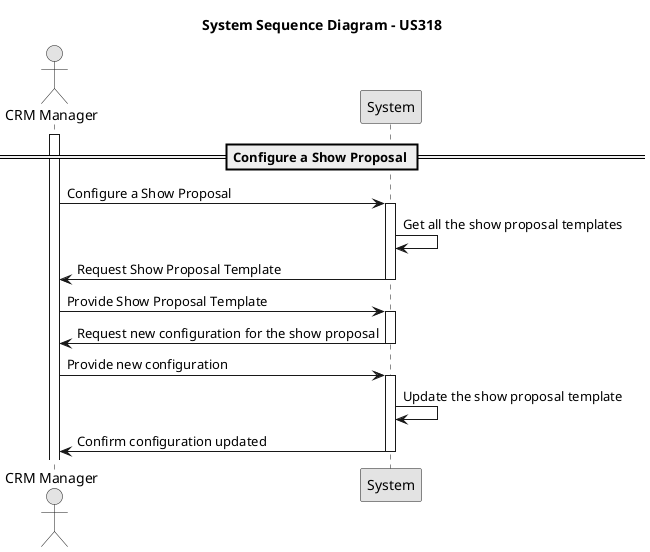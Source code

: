 @startuml
skinparam monochrome true
skinparam packageStyle rectangle
skinparam shadowing false

actor "CRM Manager" as crmManager
participant "System" as system

title System Sequence Diagram - US318

== Configure a Show Proposal ==
activate crmManager

crmManager -> system : Configure a Show Proposal
activate system

system ->system: Get all the show proposal templates

system -> crmManager : Request Show Proposal Template
deactivate system
crmManager -> system : Provide Show Proposal Template

activate system
system -> crmManager : Request new configuration for the show proposal
deactivate system
crmManager -> system : Provide new configuration
activate system
system -> system : Update the show proposal template
system -> crmManager : Confirm configuration updated
deactivate system

@enduml
